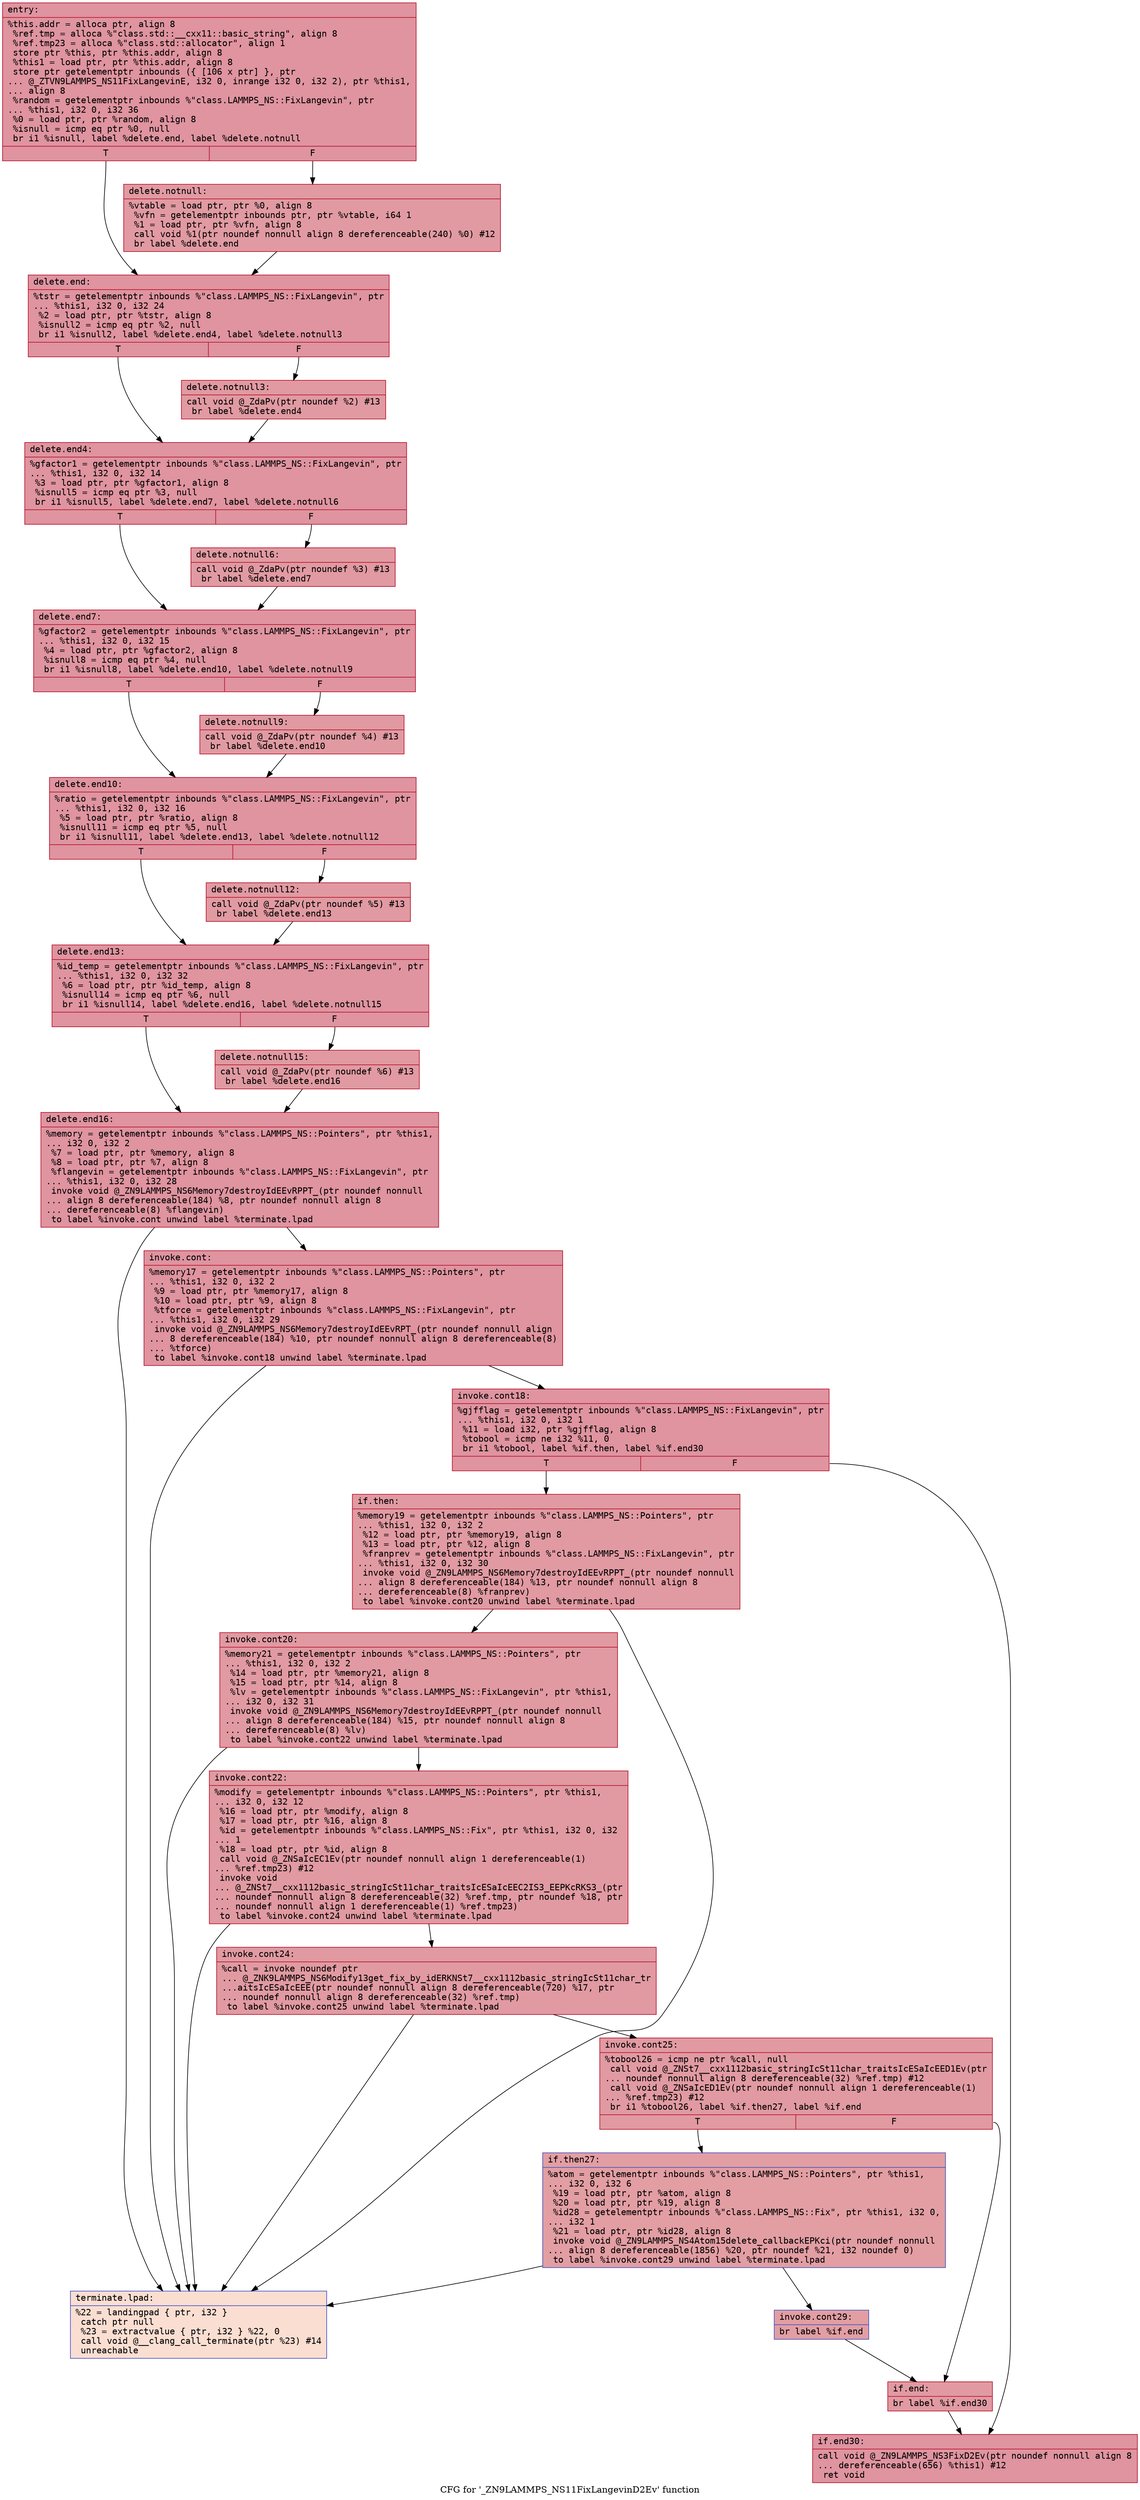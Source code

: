 digraph "CFG for '_ZN9LAMMPS_NS11FixLangevinD2Ev' function" {
	label="CFG for '_ZN9LAMMPS_NS11FixLangevinD2Ev' function";

	Node0x55e6b1c39a80 [shape=record,color="#b70d28ff", style=filled, fillcolor="#b70d2870" fontname="Courier",label="{entry:\l|  %this.addr = alloca ptr, align 8\l  %ref.tmp = alloca %\"class.std::__cxx11::basic_string\", align 8\l  %ref.tmp23 = alloca %\"class.std::allocator\", align 1\l  store ptr %this, ptr %this.addr, align 8\l  %this1 = load ptr, ptr %this.addr, align 8\l  store ptr getelementptr inbounds (\{ [106 x ptr] \}, ptr\l... @_ZTVN9LAMMPS_NS11FixLangevinE, i32 0, inrange i32 0, i32 2), ptr %this1,\l... align 8\l  %random = getelementptr inbounds %\"class.LAMMPS_NS::FixLangevin\", ptr\l... %this1, i32 0, i32 36\l  %0 = load ptr, ptr %random, align 8\l  %isnull = icmp eq ptr %0, null\l  br i1 %isnull, label %delete.end, label %delete.notnull\l|{<s0>T|<s1>F}}"];
	Node0x55e6b1c39a80:s0 -> Node0x55e6b1c39f20[tooltip="entry -> delete.end\nProbability 37.50%" ];
	Node0x55e6b1c39a80:s1 -> Node0x55e6b1c39f70[tooltip="entry -> delete.notnull\nProbability 62.50%" ];
	Node0x55e6b1c39f70 [shape=record,color="#b70d28ff", style=filled, fillcolor="#bb1b2c70" fontname="Courier",label="{delete.notnull:\l|  %vtable = load ptr, ptr %0, align 8\l  %vfn = getelementptr inbounds ptr, ptr %vtable, i64 1\l  %1 = load ptr, ptr %vfn, align 8\l  call void %1(ptr noundef nonnull align 8 dereferenceable(240) %0) #12\l  br label %delete.end\l}"];
	Node0x55e6b1c39f70 -> Node0x55e6b1c39f20[tooltip="delete.notnull -> delete.end\nProbability 100.00%" ];
	Node0x55e6b1c39f20 [shape=record,color="#b70d28ff", style=filled, fillcolor="#b70d2870" fontname="Courier",label="{delete.end:\l|  %tstr = getelementptr inbounds %\"class.LAMMPS_NS::FixLangevin\", ptr\l... %this1, i32 0, i32 24\l  %2 = load ptr, ptr %tstr, align 8\l  %isnull2 = icmp eq ptr %2, null\l  br i1 %isnull2, label %delete.end4, label %delete.notnull3\l|{<s0>T|<s1>F}}"];
	Node0x55e6b1c39f20:s0 -> Node0x55e6b1c3a780[tooltip="delete.end -> delete.end4\nProbability 37.50%" ];
	Node0x55e6b1c39f20:s1 -> Node0x55e6b1c3a800[tooltip="delete.end -> delete.notnull3\nProbability 62.50%" ];
	Node0x55e6b1c3a800 [shape=record,color="#b70d28ff", style=filled, fillcolor="#bb1b2c70" fontname="Courier",label="{delete.notnull3:\l|  call void @_ZdaPv(ptr noundef %2) #13\l  br label %delete.end4\l}"];
	Node0x55e6b1c3a800 -> Node0x55e6b1c3a780[tooltip="delete.notnull3 -> delete.end4\nProbability 100.00%" ];
	Node0x55e6b1c3a780 [shape=record,color="#b70d28ff", style=filled, fillcolor="#b70d2870" fontname="Courier",label="{delete.end4:\l|  %gfactor1 = getelementptr inbounds %\"class.LAMMPS_NS::FixLangevin\", ptr\l... %this1, i32 0, i32 14\l  %3 = load ptr, ptr %gfactor1, align 8\l  %isnull5 = icmp eq ptr %3, null\l  br i1 %isnull5, label %delete.end7, label %delete.notnull6\l|{<s0>T|<s1>F}}"];
	Node0x55e6b1c3a780:s0 -> Node0x55e6b1c3ad50[tooltip="delete.end4 -> delete.end7\nProbability 37.50%" ];
	Node0x55e6b1c3a780:s1 -> Node0x55e6b1c3add0[tooltip="delete.end4 -> delete.notnull6\nProbability 62.50%" ];
	Node0x55e6b1c3add0 [shape=record,color="#b70d28ff", style=filled, fillcolor="#bb1b2c70" fontname="Courier",label="{delete.notnull6:\l|  call void @_ZdaPv(ptr noundef %3) #13\l  br label %delete.end7\l}"];
	Node0x55e6b1c3add0 -> Node0x55e6b1c3ad50[tooltip="delete.notnull6 -> delete.end7\nProbability 100.00%" ];
	Node0x55e6b1c3ad50 [shape=record,color="#b70d28ff", style=filled, fillcolor="#b70d2870" fontname="Courier",label="{delete.end7:\l|  %gfactor2 = getelementptr inbounds %\"class.LAMMPS_NS::FixLangevin\", ptr\l... %this1, i32 0, i32 15\l  %4 = load ptr, ptr %gfactor2, align 8\l  %isnull8 = icmp eq ptr %4, null\l  br i1 %isnull8, label %delete.end10, label %delete.notnull9\l|{<s0>T|<s1>F}}"];
	Node0x55e6b1c3ad50:s0 -> Node0x55e6b1c3b2a0[tooltip="delete.end7 -> delete.end10\nProbability 37.50%" ];
	Node0x55e6b1c3ad50:s1 -> Node0x55e6b1c3b320[tooltip="delete.end7 -> delete.notnull9\nProbability 62.50%" ];
	Node0x55e6b1c3b320 [shape=record,color="#b70d28ff", style=filled, fillcolor="#bb1b2c70" fontname="Courier",label="{delete.notnull9:\l|  call void @_ZdaPv(ptr noundef %4) #13\l  br label %delete.end10\l}"];
	Node0x55e6b1c3b320 -> Node0x55e6b1c3b2a0[tooltip="delete.notnull9 -> delete.end10\nProbability 100.00%" ];
	Node0x55e6b1c3b2a0 [shape=record,color="#b70d28ff", style=filled, fillcolor="#b70d2870" fontname="Courier",label="{delete.end10:\l|  %ratio = getelementptr inbounds %\"class.LAMMPS_NS::FixLangevin\", ptr\l... %this1, i32 0, i32 16\l  %5 = load ptr, ptr %ratio, align 8\l  %isnull11 = icmp eq ptr %5, null\l  br i1 %isnull11, label %delete.end13, label %delete.notnull12\l|{<s0>T|<s1>F}}"];
	Node0x55e6b1c3b2a0:s0 -> Node0x55e6b1c3a5c0[tooltip="delete.end10 -> delete.end13\nProbability 37.50%" ];
	Node0x55e6b1c3b2a0:s1 -> Node0x55e6b1c3ba30[tooltip="delete.end10 -> delete.notnull12\nProbability 62.50%" ];
	Node0x55e6b1c3ba30 [shape=record,color="#b70d28ff", style=filled, fillcolor="#bb1b2c70" fontname="Courier",label="{delete.notnull12:\l|  call void @_ZdaPv(ptr noundef %5) #13\l  br label %delete.end13\l}"];
	Node0x55e6b1c3ba30 -> Node0x55e6b1c3a5c0[tooltip="delete.notnull12 -> delete.end13\nProbability 100.00%" ];
	Node0x55e6b1c3a5c0 [shape=record,color="#b70d28ff", style=filled, fillcolor="#b70d2870" fontname="Courier",label="{delete.end13:\l|  %id_temp = getelementptr inbounds %\"class.LAMMPS_NS::FixLangevin\", ptr\l... %this1, i32 0, i32 32\l  %6 = load ptr, ptr %id_temp, align 8\l  %isnull14 = icmp eq ptr %6, null\l  br i1 %isnull14, label %delete.end16, label %delete.notnull15\l|{<s0>T|<s1>F}}"];
	Node0x55e6b1c3a5c0:s0 -> Node0x55e6b1c3bf00[tooltip="delete.end13 -> delete.end16\nProbability 37.50%" ];
	Node0x55e6b1c3a5c0:s1 -> Node0x55e6b1c3bf80[tooltip="delete.end13 -> delete.notnull15\nProbability 62.50%" ];
	Node0x55e6b1c3bf80 [shape=record,color="#b70d28ff", style=filled, fillcolor="#bb1b2c70" fontname="Courier",label="{delete.notnull15:\l|  call void @_ZdaPv(ptr noundef %6) #13\l  br label %delete.end16\l}"];
	Node0x55e6b1c3bf80 -> Node0x55e6b1c3bf00[tooltip="delete.notnull15 -> delete.end16\nProbability 100.00%" ];
	Node0x55e6b1c3bf00 [shape=record,color="#b70d28ff", style=filled, fillcolor="#b70d2870" fontname="Courier",label="{delete.end16:\l|  %memory = getelementptr inbounds %\"class.LAMMPS_NS::Pointers\", ptr %this1,\l... i32 0, i32 2\l  %7 = load ptr, ptr %memory, align 8\l  %8 = load ptr, ptr %7, align 8\l  %flangevin = getelementptr inbounds %\"class.LAMMPS_NS::FixLangevin\", ptr\l... %this1, i32 0, i32 28\l  invoke void @_ZN9LAMMPS_NS6Memory7destroyIdEEvRPPT_(ptr noundef nonnull\l... align 8 dereferenceable(184) %8, ptr noundef nonnull align 8\l... dereferenceable(8) %flangevin)\l          to label %invoke.cont unwind label %terminate.lpad\l}"];
	Node0x55e6b1c3bf00 -> Node0x55e6b1c3c500[tooltip="delete.end16 -> invoke.cont\nProbability 100.00%" ];
	Node0x55e6b1c3bf00 -> Node0x55e6b1c3c580[tooltip="delete.end16 -> terminate.lpad\nProbability 0.00%" ];
	Node0x55e6b1c3c500 [shape=record,color="#b70d28ff", style=filled, fillcolor="#b70d2870" fontname="Courier",label="{invoke.cont:\l|  %memory17 = getelementptr inbounds %\"class.LAMMPS_NS::Pointers\", ptr\l... %this1, i32 0, i32 2\l  %9 = load ptr, ptr %memory17, align 8\l  %10 = load ptr, ptr %9, align 8\l  %tforce = getelementptr inbounds %\"class.LAMMPS_NS::FixLangevin\", ptr\l... %this1, i32 0, i32 29\l  invoke void @_ZN9LAMMPS_NS6Memory7destroyIdEEvRPT_(ptr noundef nonnull align\l... 8 dereferenceable(184) %10, ptr noundef nonnull align 8 dereferenceable(8)\l... %tforce)\l          to label %invoke.cont18 unwind label %terminate.lpad\l}"];
	Node0x55e6b1c3c500 -> Node0x55e6b1c3caf0[tooltip="invoke.cont -> invoke.cont18\nProbability 100.00%" ];
	Node0x55e6b1c3c500 -> Node0x55e6b1c3c580[tooltip="invoke.cont -> terminate.lpad\nProbability 0.00%" ];
	Node0x55e6b1c3caf0 [shape=record,color="#b70d28ff", style=filled, fillcolor="#b70d2870" fontname="Courier",label="{invoke.cont18:\l|  %gjfflag = getelementptr inbounds %\"class.LAMMPS_NS::FixLangevin\", ptr\l... %this1, i32 0, i32 1\l  %11 = load i32, ptr %gjfflag, align 8\l  %tobool = icmp ne i32 %11, 0\l  br i1 %tobool, label %if.then, label %if.end30\l|{<s0>T|<s1>F}}"];
	Node0x55e6b1c3caf0:s0 -> Node0x55e6b1c3cf60[tooltip="invoke.cont18 -> if.then\nProbability 62.50%" ];
	Node0x55e6b1c3caf0:s1 -> Node0x55e6b1c3cfd0[tooltip="invoke.cont18 -> if.end30\nProbability 37.50%" ];
	Node0x55e6b1c3cf60 [shape=record,color="#b70d28ff", style=filled, fillcolor="#bb1b2c70" fontname="Courier",label="{if.then:\l|  %memory19 = getelementptr inbounds %\"class.LAMMPS_NS::Pointers\", ptr\l... %this1, i32 0, i32 2\l  %12 = load ptr, ptr %memory19, align 8\l  %13 = load ptr, ptr %12, align 8\l  %franprev = getelementptr inbounds %\"class.LAMMPS_NS::FixLangevin\", ptr\l... %this1, i32 0, i32 30\l  invoke void @_ZN9LAMMPS_NS6Memory7destroyIdEEvRPPT_(ptr noundef nonnull\l... align 8 dereferenceable(184) %13, ptr noundef nonnull align 8\l... dereferenceable(8) %franprev)\l          to label %invoke.cont20 unwind label %terminate.lpad\l}"];
	Node0x55e6b1c3cf60 -> Node0x55e6b1c3d3e0[tooltip="if.then -> invoke.cont20\nProbability 100.00%" ];
	Node0x55e6b1c3cf60 -> Node0x55e6b1c3c580[tooltip="if.then -> terminate.lpad\nProbability 0.00%" ];
	Node0x55e6b1c3d3e0 [shape=record,color="#b70d28ff", style=filled, fillcolor="#bb1b2c70" fontname="Courier",label="{invoke.cont20:\l|  %memory21 = getelementptr inbounds %\"class.LAMMPS_NS::Pointers\", ptr\l... %this1, i32 0, i32 2\l  %14 = load ptr, ptr %memory21, align 8\l  %15 = load ptr, ptr %14, align 8\l  %lv = getelementptr inbounds %\"class.LAMMPS_NS::FixLangevin\", ptr %this1,\l... i32 0, i32 31\l  invoke void @_ZN9LAMMPS_NS6Memory7destroyIdEEvRPPT_(ptr noundef nonnull\l... align 8 dereferenceable(184) %15, ptr noundef nonnull align 8\l... dereferenceable(8) %lv)\l          to label %invoke.cont22 unwind label %terminate.lpad\l}"];
	Node0x55e6b1c3d3e0 -> Node0x55e6b1c3d8a0[tooltip="invoke.cont20 -> invoke.cont22\nProbability 100.00%" ];
	Node0x55e6b1c3d3e0 -> Node0x55e6b1c3c580[tooltip="invoke.cont20 -> terminate.lpad\nProbability 0.00%" ];
	Node0x55e6b1c3d8a0 [shape=record,color="#b70d28ff", style=filled, fillcolor="#bb1b2c70" fontname="Courier",label="{invoke.cont22:\l|  %modify = getelementptr inbounds %\"class.LAMMPS_NS::Pointers\", ptr %this1,\l... i32 0, i32 12\l  %16 = load ptr, ptr %modify, align 8\l  %17 = load ptr, ptr %16, align 8\l  %id = getelementptr inbounds %\"class.LAMMPS_NS::Fix\", ptr %this1, i32 0, i32\l... 1\l  %18 = load ptr, ptr %id, align 8\l  call void @_ZNSaIcEC1Ev(ptr noundef nonnull align 1 dereferenceable(1)\l... %ref.tmp23) #12\l  invoke void\l... @_ZNSt7__cxx1112basic_stringIcSt11char_traitsIcESaIcEEC2IS3_EEPKcRKS3_(ptr\l... noundef nonnull align 8 dereferenceable(32) %ref.tmp, ptr noundef %18, ptr\l... noundef nonnull align 1 dereferenceable(1) %ref.tmp23)\l          to label %invoke.cont24 unwind label %terminate.lpad\l}"];
	Node0x55e6b1c3d8a0 -> Node0x55e6b1c3e240[tooltip="invoke.cont22 -> invoke.cont24\nProbability 100.00%" ];
	Node0x55e6b1c3d8a0 -> Node0x55e6b1c3c580[tooltip="invoke.cont22 -> terminate.lpad\nProbability 0.00%" ];
	Node0x55e6b1c3e240 [shape=record,color="#b70d28ff", style=filled, fillcolor="#bb1b2c70" fontname="Courier",label="{invoke.cont24:\l|  %call = invoke noundef ptr\l... @_ZNK9LAMMPS_NS6Modify13get_fix_by_idERKNSt7__cxx1112basic_stringIcSt11char_tr\l...aitsIcESaIcEEE(ptr noundef nonnull align 8 dereferenceable(720) %17, ptr\l... noundef nonnull align 8 dereferenceable(32) %ref.tmp)\l          to label %invoke.cont25 unwind label %terminate.lpad\l}"];
	Node0x55e6b1c3e240 -> Node0x55e6b1c3e1f0[tooltip="invoke.cont24 -> invoke.cont25\nProbability 100.00%" ];
	Node0x55e6b1c3e240 -> Node0x55e6b1c3c580[tooltip="invoke.cont24 -> terminate.lpad\nProbability 0.00%" ];
	Node0x55e6b1c3e1f0 [shape=record,color="#b70d28ff", style=filled, fillcolor="#bb1b2c70" fontname="Courier",label="{invoke.cont25:\l|  %tobool26 = icmp ne ptr %call, null\l  call void @_ZNSt7__cxx1112basic_stringIcSt11char_traitsIcESaIcEED1Ev(ptr\l... noundef nonnull align 8 dereferenceable(32) %ref.tmp) #12\l  call void @_ZNSaIcED1Ev(ptr noundef nonnull align 1 dereferenceable(1)\l... %ref.tmp23) #12\l  br i1 %tobool26, label %if.then27, label %if.end\l|{<s0>T|<s1>F}}"];
	Node0x55e6b1c3e1f0:s0 -> Node0x55e6b1c3ea10[tooltip="invoke.cont25 -> if.then27\nProbability 62.50%" ];
	Node0x55e6b1c3e1f0:s1 -> Node0x55e6b1c3ea90[tooltip="invoke.cont25 -> if.end\nProbability 37.50%" ];
	Node0x55e6b1c3ea10 [shape=record,color="#3d50c3ff", style=filled, fillcolor="#be242e70" fontname="Courier",label="{if.then27:\l|  %atom = getelementptr inbounds %\"class.LAMMPS_NS::Pointers\", ptr %this1,\l... i32 0, i32 6\l  %19 = load ptr, ptr %atom, align 8\l  %20 = load ptr, ptr %19, align 8\l  %id28 = getelementptr inbounds %\"class.LAMMPS_NS::Fix\", ptr %this1, i32 0,\l... i32 1\l  %21 = load ptr, ptr %id28, align 8\l  invoke void @_ZN9LAMMPS_NS4Atom15delete_callbackEPKci(ptr noundef nonnull\l... align 8 dereferenceable(1856) %20, ptr noundef %21, i32 noundef 0)\l          to label %invoke.cont29 unwind label %terminate.lpad\l}"];
	Node0x55e6b1c3ea10 -> Node0x55e6b1c3ef70[tooltip="if.then27 -> invoke.cont29\nProbability 100.00%" ];
	Node0x55e6b1c3ea10 -> Node0x55e6b1c3c580[tooltip="if.then27 -> terminate.lpad\nProbability 0.00%" ];
	Node0x55e6b1c3ef70 [shape=record,color="#3d50c3ff", style=filled, fillcolor="#be242e70" fontname="Courier",label="{invoke.cont29:\l|  br label %if.end\l}"];
	Node0x55e6b1c3ef70 -> Node0x55e6b1c3ea90[tooltip="invoke.cont29 -> if.end\nProbability 100.00%" ];
	Node0x55e6b1c3ea90 [shape=record,color="#b70d28ff", style=filled, fillcolor="#bb1b2c70" fontname="Courier",label="{if.end:\l|  br label %if.end30\l}"];
	Node0x55e6b1c3ea90 -> Node0x55e6b1c3cfd0[tooltip="if.end -> if.end30\nProbability 100.00%" ];
	Node0x55e6b1c3cfd0 [shape=record,color="#b70d28ff", style=filled, fillcolor="#b70d2870" fontname="Courier",label="{if.end30:\l|  call void @_ZN9LAMMPS_NS3FixD2Ev(ptr noundef nonnull align 8\l... dereferenceable(656) %this1) #12\l  ret void\l}"];
	Node0x55e6b1c3c580 [shape=record,color="#3d50c3ff", style=filled, fillcolor="#f7b59970" fontname="Courier",label="{terminate.lpad:\l|  %22 = landingpad \{ ptr, i32 \}\l          catch ptr null\l  %23 = extractvalue \{ ptr, i32 \} %22, 0\l  call void @__clang_call_terminate(ptr %23) #14\l  unreachable\l}"];
}
